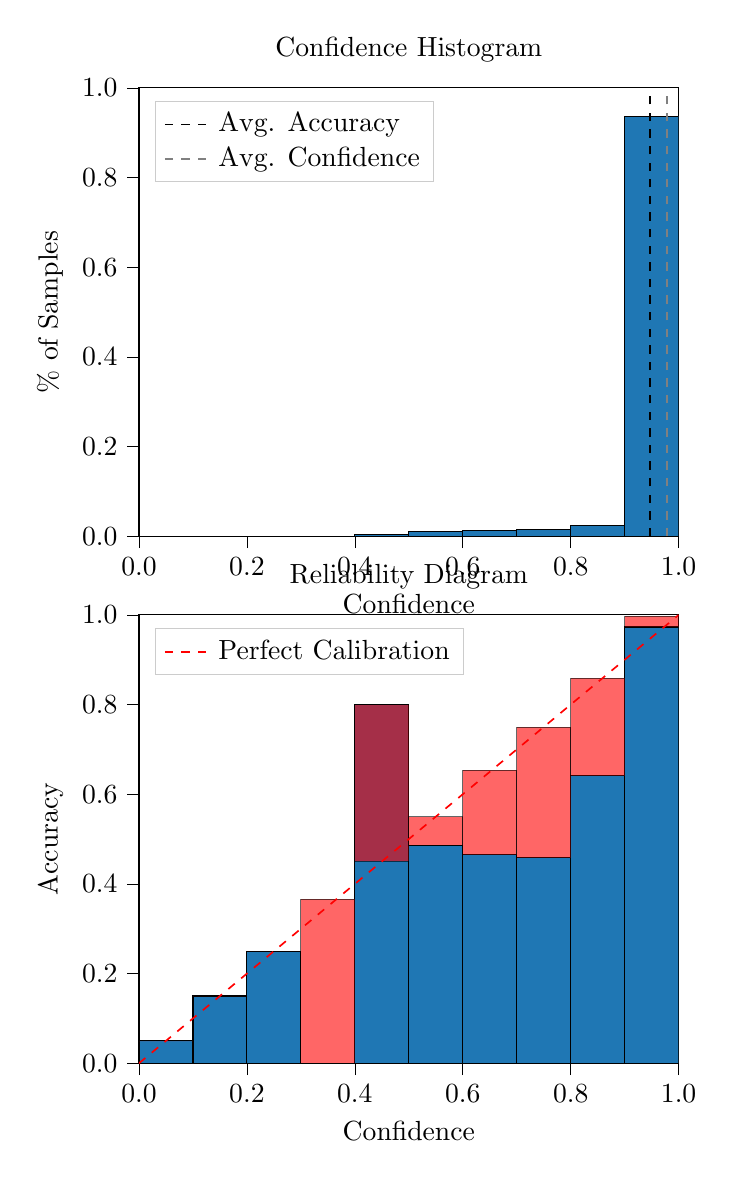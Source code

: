 % This file was created by tikzplotlib v0.9.8.
\begin{tikzpicture}

\definecolor{color0}{rgb}{0.122,0.467,0.706}

\begin{groupplot}[group style={group size=1 by 2}]
\nextgroupplot[
legend cell align={left},
legend style={
  fill opacity=0.8,
  draw opacity=1,
  text opacity=1,
  at={(0.03,0.97)},
  anchor=north west,
  draw=white!80!black
},
tick align=outside,
tick pos=left,
title={Confidence Histogram},
x grid style={white!69.02!black},
xlabel={Confidence},
xmin=0, xmax=1,
xtick style={color=black},
xtick={0,0.2,0.4,0.6,0.8,1},
xticklabels={0.0,0.2,0.4,0.6,0.8,1.0},
y grid style={white!69.02!black},
ylabel={\% of Samples},
ymin=0, ymax=1,
ytick style={color=black},
ytick={0,0.2,0.4,0.6,0.8,1},
yticklabels={0.0,0.2,0.4,0.6,0.8,1.0}
]
\draw[draw=black,fill=color0] (axis cs:-6.939e-18,0) rectangle (axis cs:0.1,0);
\draw[draw=black,fill=color0] (axis cs:0.1,0) rectangle (axis cs:0.2,0);
\draw[draw=black,fill=color0] (axis cs:0.2,0) rectangle (axis cs:0.3,0);
\draw[draw=black,fill=color0] (axis cs:0.3,0) rectangle (axis cs:0.4,0.0);
\draw[draw=black,fill=color0] (axis cs:0.4,0) rectangle (axis cs:0.5,0.003);
\draw[draw=black,fill=color0] (axis cs:0.5,0) rectangle (axis cs:0.6,0.01);
\draw[draw=black,fill=color0] (axis cs:0.6,0) rectangle (axis cs:0.7,0.013);
\draw[draw=black,fill=color0] (axis cs:0.7,0) rectangle (axis cs:0.8,0.014);
\draw[draw=black,fill=color0] (axis cs:0.8,0) rectangle (axis cs:0.9,0.023);
\draw[draw=black,fill=color0] (axis cs:0.9,0) rectangle (axis cs:1,0.937);
\addplot [semithick, black, dashed]
table {%
0.947 0
0.947 1
};
\addlegendentry{Avg. Accuracy}
\addplot [semithick, white!50.196!black, dashed]
table {%
0.979 0
0.979 1
};
\addlegendentry{Avg. Confidence}

\nextgroupplot[
legend cell align={left},
legend style={
  fill opacity=0.8,
  draw opacity=1,
  text opacity=1,
  at={(0.03,0.97)},
  anchor=north west,
  draw=white!80!black
},
tick align=outside,
tick pos=left,
title={Reliability Diagram},
x grid style={white!69.02!black},
xlabel={Confidence},
xmin=0, xmax=1,
xtick style={color=black},
xtick={0,0.2,0.4,0.6,0.8,1},
xticklabels={0.0,0.2,0.4,0.6,0.8,1.0},
y grid style={white!69.02!black},
ylabel={Accuracy},
ymin=0, ymax=1,
ytick style={color=black},
ytick={0,0.2,0.4,0.6,0.8,1},
yticklabels={0.0,0.2,0.4,0.6,0.8,1.0}
]
\draw[draw=black,fill=color0] (axis cs:-6.939e-18,0) rectangle (axis cs:0.1,0.05);
\draw[draw=black,fill=color0] (axis cs:0.1,0) rectangle (axis cs:0.2,0.15);
\draw[draw=black,fill=color0] (axis cs:0.2,0) rectangle (axis cs:0.3,0.25);
\draw[draw=black,fill=color0] (axis cs:0.3,0) rectangle (axis cs:0.4,0);
\draw[draw=black,fill=color0] (axis cs:0.4,0) rectangle (axis cs:0.5,0.8);
\draw[draw=black,fill=color0] (axis cs:0.5,0) rectangle (axis cs:0.6,0.486);
\draw[draw=black,fill=color0] (axis cs:0.6,0) rectangle (axis cs:0.7,0.465);
\draw[draw=black,fill=color0] (axis cs:0.7,0) rectangle (axis cs:0.8,0.458);
\draw[draw=black,fill=color0] (axis cs:0.8,0) rectangle (axis cs:0.9,0.641);
\draw[draw=black,fill=color0] (axis cs:0.9,0) rectangle (axis cs:1,0.973);
\draw[draw=black,fill=red,opacity=0.6] (axis cs:-6.939e-18,0.05) rectangle (axis cs:0.1,0.05);
\draw[draw=black,fill=red,opacity=0.6] (axis cs:0.1,0.15) rectangle (axis cs:0.2,0.15);
\draw[draw=black,fill=red,opacity=0.6] (axis cs:0.2,0.25) rectangle (axis cs:0.3,0.25);
\draw[draw=black,fill=red,opacity=0.6] (axis cs:0.3,0) rectangle (axis cs:0.4,0.366);
\draw[draw=black,fill=red,opacity=0.6] (axis cs:0.4,0.8) rectangle (axis cs:0.5,0.451);
\draw[draw=black,fill=red,opacity=0.6] (axis cs:0.5,0.486) rectangle (axis cs:0.6,0.55);
\draw[draw=black,fill=red,opacity=0.6] (axis cs:0.6,0.465) rectangle (axis cs:0.7,0.653);
\draw[draw=black,fill=red,opacity=0.6] (axis cs:0.7,0.458) rectangle (axis cs:0.8,0.749);
\draw[draw=black,fill=red,opacity=0.6] (axis cs:0.8,0.641) rectangle (axis cs:0.9,0.859);
\draw[draw=black,fill=red,opacity=0.6] (axis cs:0.9,0.973) rectangle (axis cs:1,0.997);
\addplot [semithick, red, dashed]
table {%
0 0
1 1
};
\addlegendentry{Perfect Calibration}
\end{groupplot}

\end{tikzpicture}
